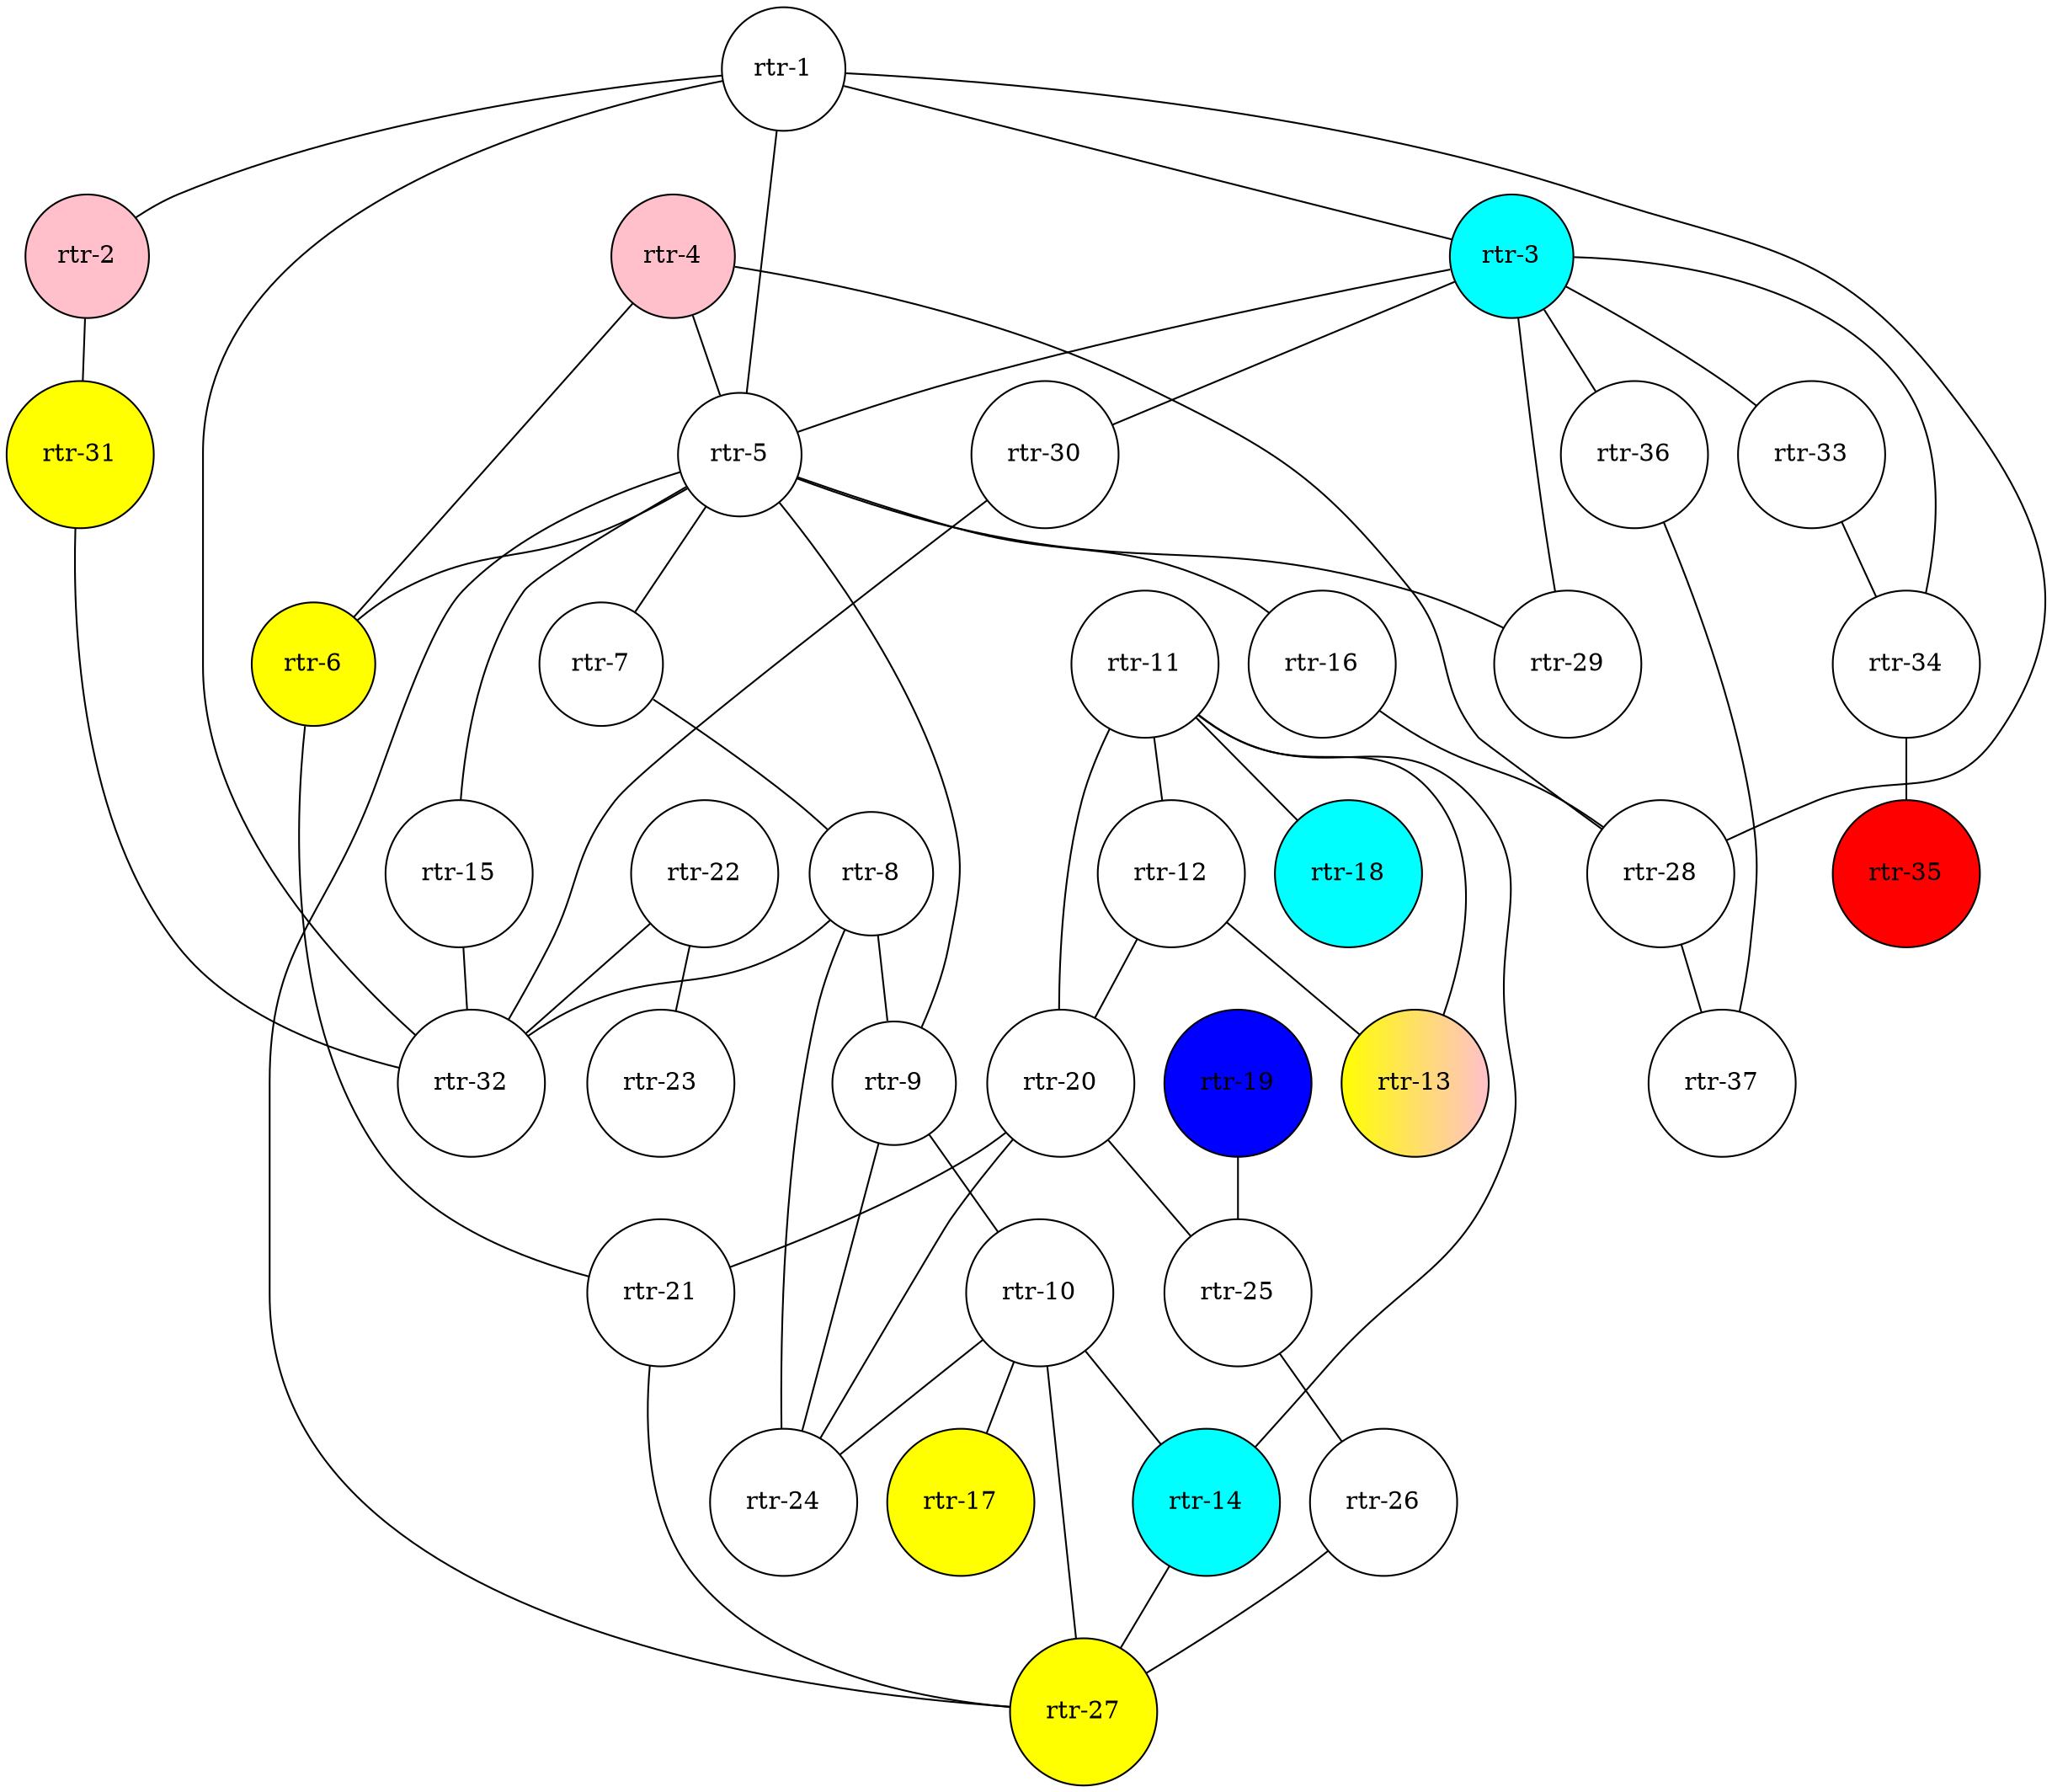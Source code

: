 graph G {
1[shape="circle",width=0.1,label="rtr-2",style=filled,fillcolor="pink"];
3[shape="circle",width=0.1,label="rtr-4",style=filled,fillcolor="pink"];
0[shape="circle",width=0.1,label="rtr-1",style=filled,fillcolor="white"];
4[shape="circle",width=0.1,label="rtr-5",style=filled,fillcolor="white"];
5[shape="circle",width=0.1,label="rtr-6",style=filled,fillcolor="yellow"];
6[shape="circle",width=0.1,label="rtr-7",style=filled,fillcolor="white"];
2[shape="circle",width=0.1,label="rtr-3",style=filled,fillcolor="aqua"];
7[shape="circle",width=0.1,label="rtr-8",style=filled,fillcolor="white"];
8[shape="circle",width=0.1,label="rtr-9",style=filled,fillcolor="white"];
9[shape="circle",width=0.1,label="rtr-10",style=filled,fillcolor="white"];
10[shape="circle",width=0.1,label="rtr-11",style=filled,fillcolor="white"];
11[shape="circle",width=0.1,label="rtr-12",style=filled,fillcolor="white"];
12[shape="circle",width=0.1,label="rtr-13",style=filled,fillcolor="yellow:pink"];
13[shape="circle",width=0.1,label="rtr-14",style=filled,fillcolor="aqua"];
14[shape="circle",width=0.1,label="rtr-15",style=filled,fillcolor="white"];
15[shape="circle",width=0.1,label="rtr-16",style=filled,fillcolor="white"];
16[shape="circle",width=0.1,label="rtr-17",style=filled,fillcolor="yellow"];
17[shape="circle",width=0.1,label="rtr-18",style=filled,fillcolor="aqua"];
18[shape="circle",width=0.1,label="rtr-19",style=filled,fillcolor="blue"];
19[shape="circle",width=0.1,label="rtr-20",style=filled,fillcolor="white"];
20[shape="circle",width=0.1,label="rtr-21",style=filled,fillcolor="white"];
21[shape="circle",width=0.1,label="rtr-22",style=filled,fillcolor="white"];
22[shape="circle",width=0.1,label="rtr-23",style=filled,fillcolor="white"];
23[shape="circle",width=0.1,label="rtr-24",style=filled,fillcolor="white"];
24[shape="circle",width=0.1,label="rtr-25",style=filled,fillcolor="white"];
25[shape="circle",width=0.1,label="rtr-26",style=filled,fillcolor="white"];
26[shape="circle",width=0.1,label="rtr-27",style=filled,fillcolor="yellow"];
27[shape="circle",width=0.1,label="rtr-28",style=filled,fillcolor="white"];
28[shape="circle",width=0.1,label="rtr-29",style=filled,fillcolor="white"];
29[shape="circle",width=0.1,label="rtr-30",style=filled,fillcolor="white"];
30[shape="circle",width=0.1,label="rtr-31",style=filled,fillcolor="yellow"];
31[shape="circle",width=0.1,label="rtr-32",style=filled,fillcolor="white"];
32[shape="circle",width=0.1,label="rtr-33",style=filled,fillcolor="white"];
33[shape="circle",width=0.1,label="rtr-34",style=filled,fillcolor="white"];
34[shape="circle",width=0.1,label="rtr-35",style=filled,fillcolor="red"];
35[shape="circle",width=0.1,label="rtr-36",style=filled,fillcolor="white"];
36[shape="circle",width=0.1,label="rtr-37",style=filled,fillcolor="white"];
0--1 ;
0--2 ;
0--4 ;
0--31 ;
0--27 ;
1--30 ;
2--29 ;
2--32 ;
2--4 ;
2--35 ;
2--33 ;
2--28 ;
3--4 ;
3--5 ;
3--27 ;
4--5 ;
4--6 ;
4--8 ;
4--14 ;
4--15 ;
4--26 ;
4--28 ;
5--20 ;
6--7 ;
7--8 ;
7--23 ;
7--31 ;
8--9 ;
8--23 ;
9--23 ;
9--16 ;
9--26 ;
9--13 ;
10--19 ;
10--17 ;
10--11 ;
10--12 ;
10--13 ;
11--12 ;
11--19 ;
13--26 ;
14--31 ;
15--27 ;
18--24 ;
19--23 ;
19--24 ;
19--20 ;
20--26 ;
21--22 ;
21--31 ;
24--25 ;
25--26 ;
27--36 ;
29--31 ;
30--31 ;
32--33 ;
33--34 ;
35--36 ;
}
